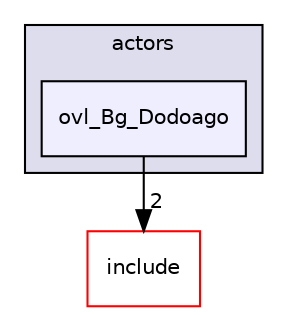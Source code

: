 digraph "src/overlays/actors/ovl_Bg_Dodoago" {
  compound=true
  node [ fontsize="10", fontname="Helvetica"];
  edge [ labelfontsize="10", labelfontname="Helvetica"];
  subgraph clusterdir_e93473484be31ce7bcb356bd643a22f8 {
    graph [ bgcolor="#ddddee", pencolor="black", label="actors" fontname="Helvetica", fontsize="10", URL="dir_e93473484be31ce7bcb356bd643a22f8.html"]
  dir_4021529f13312b564eaf8d208a479ad2 [shape=box, label="ovl_Bg_Dodoago", style="filled", fillcolor="#eeeeff", pencolor="black", URL="dir_4021529f13312b564eaf8d208a479ad2.html"];
  }
  dir_d44c64559bbebec7f509842c48db8b23 [shape=box label="include" fillcolor="white" style="filled" color="red" URL="dir_d44c64559bbebec7f509842c48db8b23.html"];
  dir_4021529f13312b564eaf8d208a479ad2->dir_d44c64559bbebec7f509842c48db8b23 [headlabel="2", labeldistance=1.5 headhref="dir_000024_000000.html"];
}
